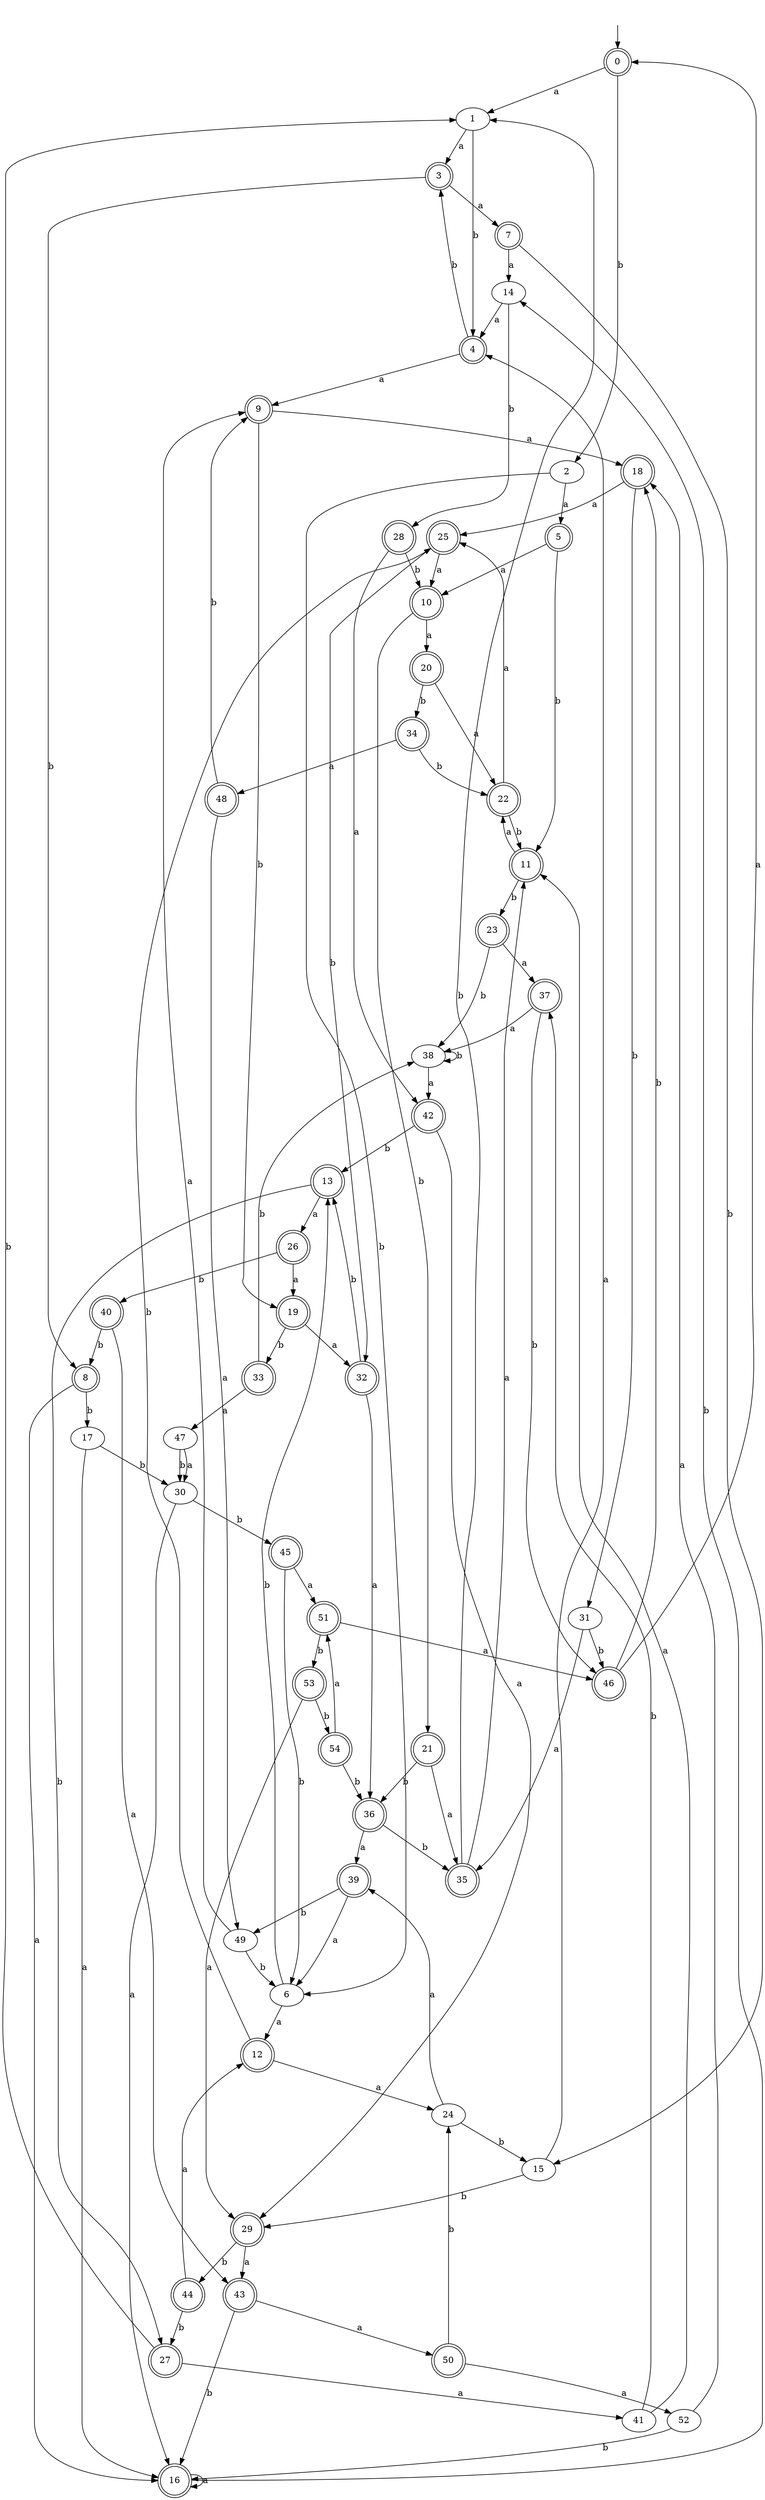 digraph RandomDFA {
  __start0 [label="", shape=none];
  __start0 -> 0 [label=""];
  0 [shape=circle] [shape=doublecircle]
  0 -> 1 [label="a"]
  0 -> 2 [label="b"]
  1
  1 -> 3 [label="a"]
  1 -> 4 [label="b"]
  2
  2 -> 5 [label="a"]
  2 -> 6 [label="b"]
  3 [shape=doublecircle]
  3 -> 7 [label="a"]
  3 -> 8 [label="b"]
  4 [shape=doublecircle]
  4 -> 9 [label="a"]
  4 -> 3 [label="b"]
  5 [shape=doublecircle]
  5 -> 10 [label="a"]
  5 -> 11 [label="b"]
  6
  6 -> 12 [label="a"]
  6 -> 13 [label="b"]
  7 [shape=doublecircle]
  7 -> 14 [label="a"]
  7 -> 15 [label="b"]
  8 [shape=doublecircle]
  8 -> 16 [label="a"]
  8 -> 17 [label="b"]
  9 [shape=doublecircle]
  9 -> 18 [label="a"]
  9 -> 19 [label="b"]
  10 [shape=doublecircle]
  10 -> 20 [label="a"]
  10 -> 21 [label="b"]
  11 [shape=doublecircle]
  11 -> 22 [label="a"]
  11 -> 23 [label="b"]
  12 [shape=doublecircle]
  12 -> 24 [label="a"]
  12 -> 25 [label="b"]
  13 [shape=doublecircle]
  13 -> 26 [label="a"]
  13 -> 27 [label="b"]
  14
  14 -> 4 [label="a"]
  14 -> 28 [label="b"]
  15
  15 -> 4 [label="a"]
  15 -> 29 [label="b"]
  16 [shape=doublecircle]
  16 -> 16 [label="a"]
  16 -> 14 [label="b"]
  17
  17 -> 16 [label="a"]
  17 -> 30 [label="b"]
  18 [shape=doublecircle]
  18 -> 25 [label="a"]
  18 -> 31 [label="b"]
  19 [shape=doublecircle]
  19 -> 32 [label="a"]
  19 -> 33 [label="b"]
  20 [shape=doublecircle]
  20 -> 22 [label="a"]
  20 -> 34 [label="b"]
  21 [shape=doublecircle]
  21 -> 35 [label="a"]
  21 -> 36 [label="b"]
  22 [shape=doublecircle]
  22 -> 25 [label="a"]
  22 -> 11 [label="b"]
  23 [shape=doublecircle]
  23 -> 37 [label="a"]
  23 -> 38 [label="b"]
  24
  24 -> 39 [label="a"]
  24 -> 15 [label="b"]
  25 [shape=doublecircle]
  25 -> 10 [label="a"]
  25 -> 32 [label="b"]
  26 [shape=doublecircle]
  26 -> 19 [label="a"]
  26 -> 40 [label="b"]
  27 [shape=doublecircle]
  27 -> 41 [label="a"]
  27 -> 1 [label="b"]
  28 [shape=doublecircle]
  28 -> 42 [label="a"]
  28 -> 10 [label="b"]
  29 [shape=doublecircle]
  29 -> 43 [label="a"]
  29 -> 44 [label="b"]
  30
  30 -> 16 [label="a"]
  30 -> 45 [label="b"]
  31
  31 -> 35 [label="a"]
  31 -> 46 [label="b"]
  32 [shape=doublecircle]
  32 -> 36 [label="a"]
  32 -> 13 [label="b"]
  33 [shape=doublecircle]
  33 -> 47 [label="a"]
  33 -> 38 [label="b"]
  34 [shape=doublecircle]
  34 -> 48 [label="a"]
  34 -> 22 [label="b"]
  35 [shape=doublecircle]
  35 -> 11 [label="a"]
  35 -> 1 [label="b"]
  36 [shape=doublecircle]
  36 -> 39 [label="a"]
  36 -> 35 [label="b"]
  37 [shape=doublecircle]
  37 -> 38 [label="a"]
  37 -> 46 [label="b"]
  38
  38 -> 42 [label="a"]
  38 -> 38 [label="b"]
  39 [shape=doublecircle]
  39 -> 6 [label="a"]
  39 -> 49 [label="b"]
  40 [shape=doublecircle]
  40 -> 43 [label="a"]
  40 -> 8 [label="b"]
  41
  41 -> 11 [label="a"]
  41 -> 37 [label="b"]
  42 [shape=doublecircle]
  42 -> 29 [label="a"]
  42 -> 13 [label="b"]
  43 [shape=doublecircle]
  43 -> 50 [label="a"]
  43 -> 16 [label="b"]
  44 [shape=doublecircle]
  44 -> 12 [label="a"]
  44 -> 27 [label="b"]
  45 [shape=doublecircle]
  45 -> 51 [label="a"]
  45 -> 6 [label="b"]
  46 [shape=doublecircle]
  46 -> 0 [label="a"]
  46 -> 18 [label="b"]
  47
  47 -> 30 [label="a"]
  47 -> 30 [label="b"]
  48 [shape=doublecircle]
  48 -> 49 [label="a"]
  48 -> 9 [label="b"]
  49
  49 -> 9 [label="a"]
  49 -> 6 [label="b"]
  50 [shape=doublecircle]
  50 -> 52 [label="a"]
  50 -> 24 [label="b"]
  51 [shape=doublecircle]
  51 -> 46 [label="a"]
  51 -> 53 [label="b"]
  52
  52 -> 18 [label="a"]
  52 -> 16 [label="b"]
  53 [shape=doublecircle]
  53 -> 29 [label="a"]
  53 -> 54 [label="b"]
  54 [shape=doublecircle]
  54 -> 51 [label="a"]
  54 -> 36 [label="b"]
}

